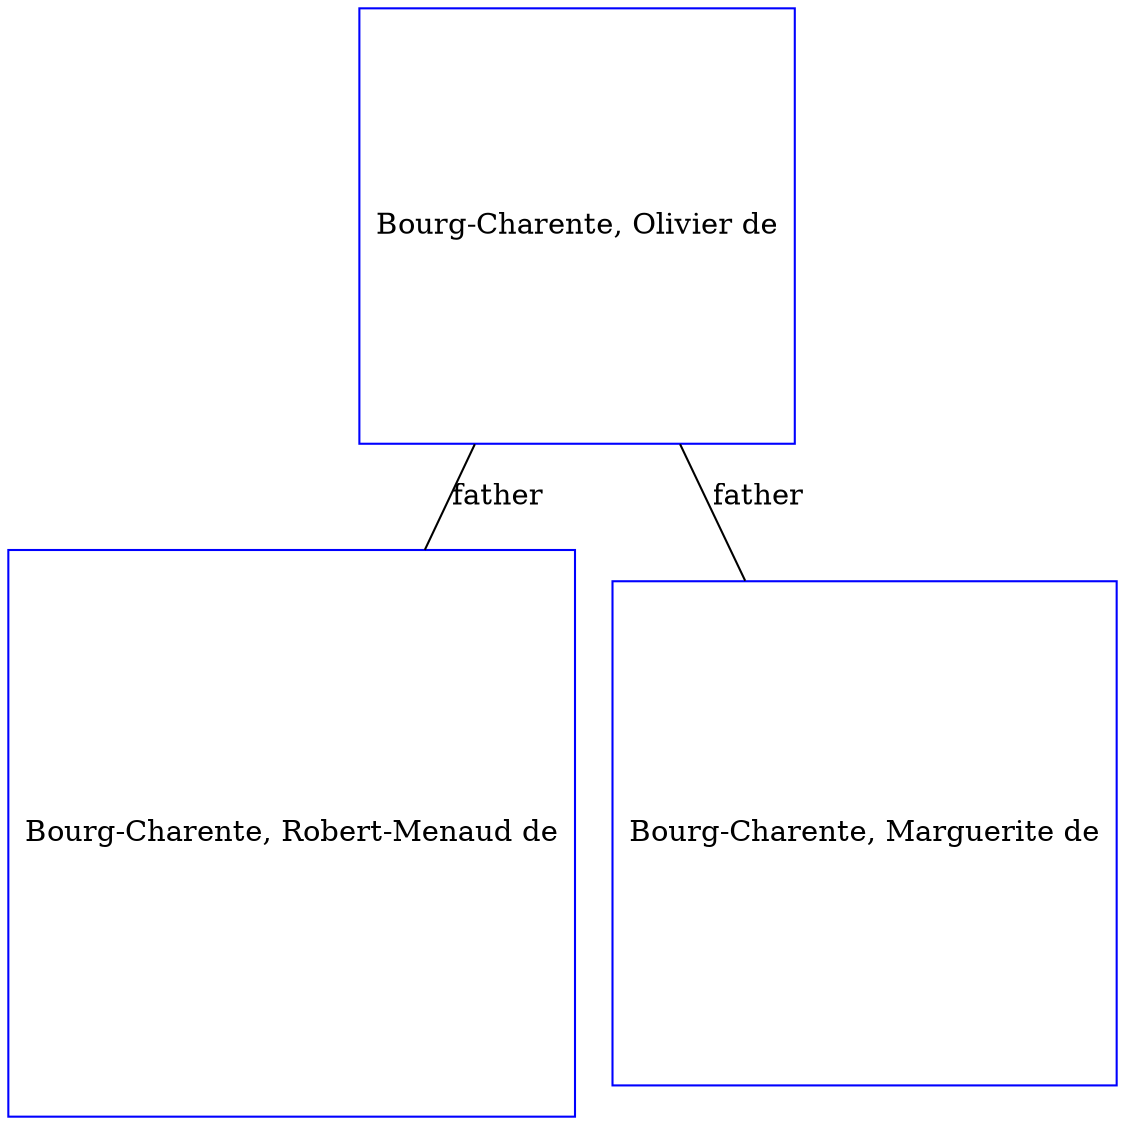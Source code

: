 digraph D {
    edge [dir=none];    node [shape=box];    "018895"   [label="Bourg-Charente, Olivier de", shape=box, regular=1, color="blue"] ;
"018896"   [label="Bourg-Charente, Robert-Menaud de", shape=box, regular=1, color="blue"] ;
"018897"   [label="Bourg-Charente, Marguerite de", shape=box, regular=1, color="blue"] ;
018895->018896 [label="father",arrowsize=0.0]; 
018895->018897 [label="father",arrowsize=0.0]; 
}